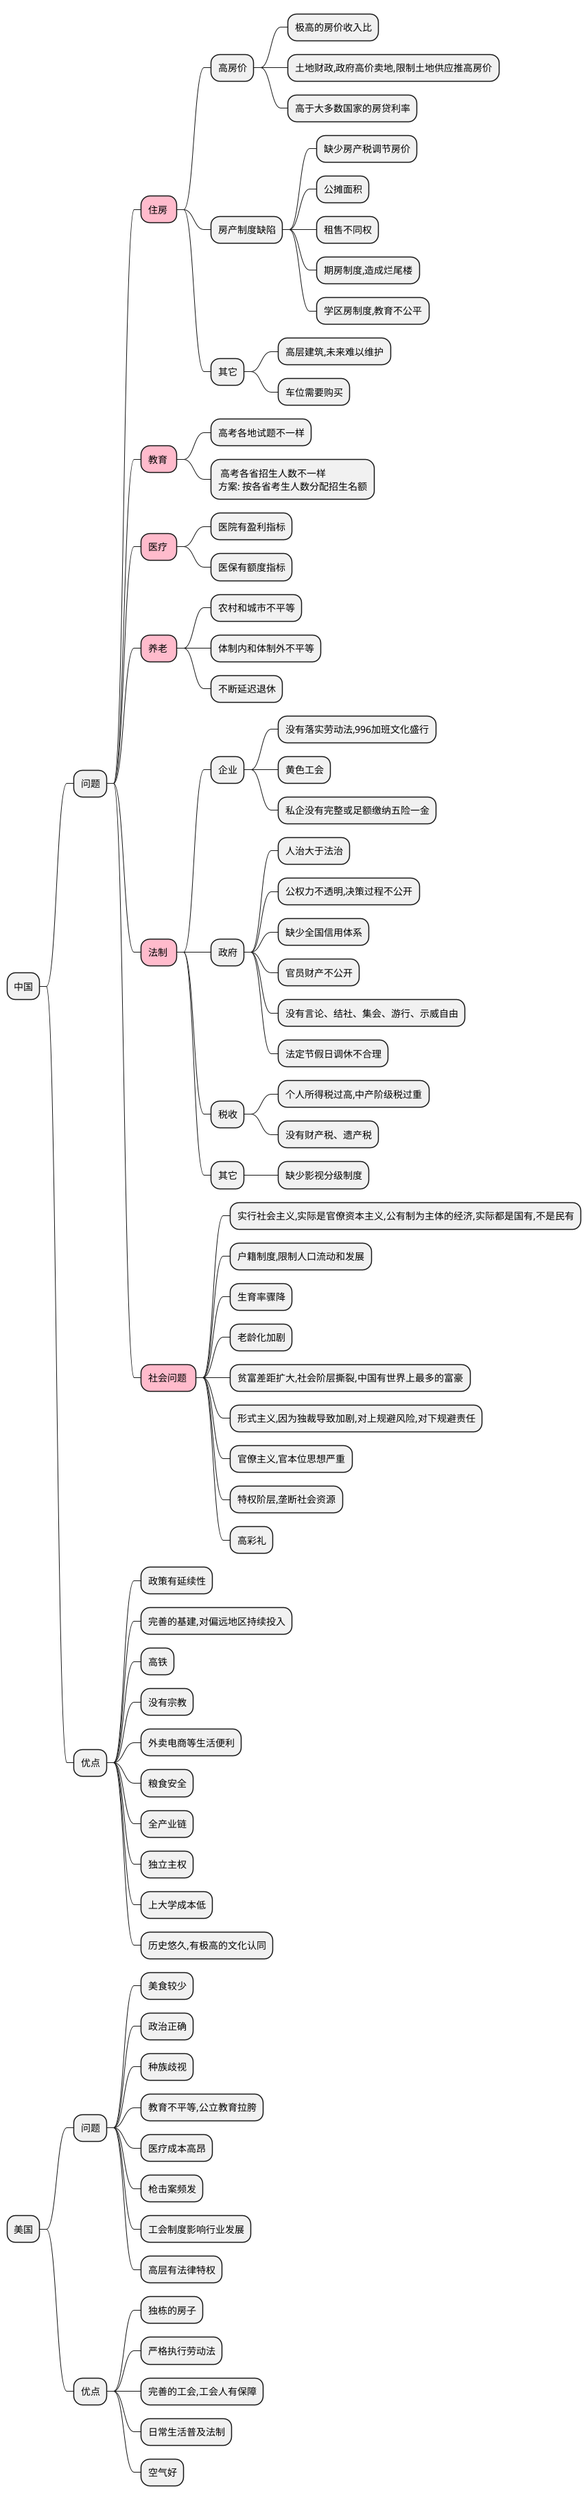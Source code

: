 @startmindmap 中国

<style>
mindmapDiagram {
  .a {
    BackgroundColor lightgreen
  }
  .c {
    BackgroundColor #FFBBCC
  }
  .b {
    BackgroundColor lightblue
  }
}
</style>


* 中国
** 问题

*** 住房 <<c>>
**** 高房价
***** 极高的房价收入比
***** 土地财政,政府高价卖地,限制土地供应推高房价
***** 高于大多数国家的房贷利率

**** 房产制度缺陷
***** 缺少房产税调节房价
***** 公摊面积
***** 租售不同权
***** 期房制度,造成烂尾楼
***** 学区房制度,教育不公平

**** 其它
***** 高层建筑,未来难以维护
***** 车位需要购买


*** 教育 <<c>>
**** 高考各地试题不一样
****: 高考各省招生人数不一样
方案: 按各省考生人数分配招生名额;


*** 医疗 <<c>>
**** 医院有盈利指标
**** 医保有额度指标


*** 养老 <<c>>
**** 农村和城市不平等
**** 体制内和体制外不平等
**** 不断延迟退休


*** 法制 <<c>>
**** 企业
***** 没有落实劳动法,996加班文化盛行
***** 黄色工会
***** 私企没有完整或足额缴纳五险一金

**** 政府
***** 人治大于法治
***** 公权力不透明,决策过程不公开
***** 缺少全国信用体系
***** 官员财产不公开
***** 没有言论、结社、集会、游行、示威自由
***** 法定节假日调休不合理

**** 税收
***** 个人所得税过高,中产阶级税过重
***** 没有财产税、遗产税

**** 其它
***** 缺少影视分级制度


*** 社会问题 <<c>>
**** 实行社会主义,实际是官僚资本主义,公有制为主体的经济,实际都是国有,不是民有
**** 户籍制度,限制人口流动和发展
**** 生育率骤降
**** 老龄化加剧
**** 贫富差距扩大,社会阶层撕裂,中国有世界上最多的富豪
**** 形式主义,因为独裁导致加剧,对上规避风险,对下规避责任
**** 官僚主义,官本位思想严重
**** 特权阶层,垄断社会资源
**** 高彩礼



** 优点
*** 政策有延续性
*** 完善的基建,对偏远地区持续投入
*** 高铁
*** 没有宗教
*** 外卖电商等生活便利
*** 粮食安全
*** 全产业链
*** 独立主权
*** 上大学成本低
*** 历史悠久,有极高的文化认同



* 美国
** 问题
*** 美食较少
*** 政治正确
*** 种族歧视
*** 教育不平等,公立教育拉胯
*** 医疗成本高昂
*** 枪击案频发
*** 工会制度影响行业发展
*** 高层有法律特权


** 优点
*** 独栋的房子
*** 严格执行劳动法
*** 完善的工会,工会人有保障
*** 日常生活普及法制
*** 空气好
@endmindmap